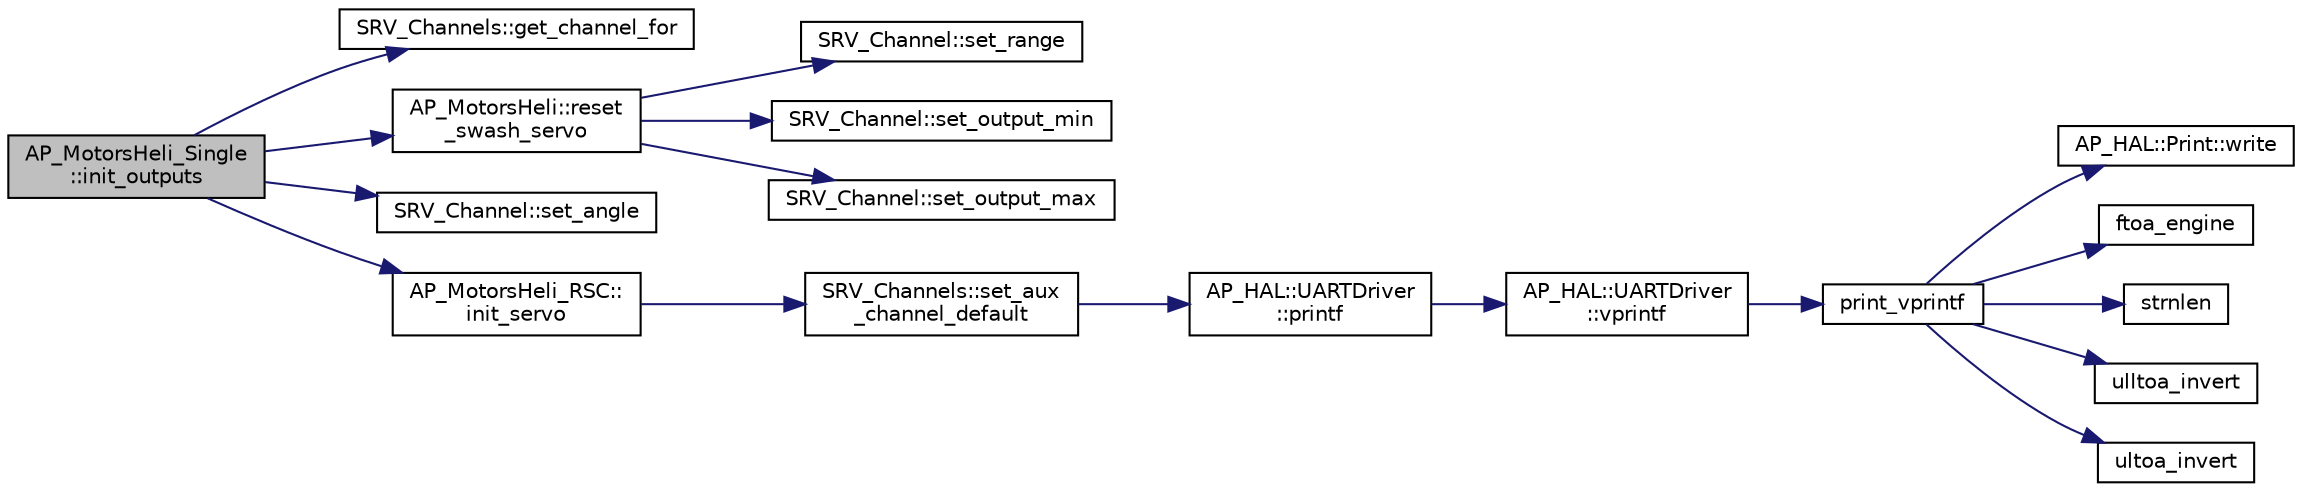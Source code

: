 digraph "AP_MotorsHeli_Single::init_outputs"
{
 // INTERACTIVE_SVG=YES
  edge [fontname="Helvetica",fontsize="10",labelfontname="Helvetica",labelfontsize="10"];
  node [fontname="Helvetica",fontsize="10",shape=record];
  rankdir="LR";
  Node1 [label="AP_MotorsHeli_Single\l::init_outputs",height=0.2,width=0.4,color="black", fillcolor="grey75", style="filled", fontcolor="black"];
  Node1 -> Node2 [color="midnightblue",fontsize="10",style="solid",fontname="Helvetica"];
  Node2 [label="SRV_Channels::get_channel_for",height=0.2,width=0.4,color="black", fillcolor="white", style="filled",URL="$classSRV__Channels.html#a3d208ae4bdd1e6264f7d3203dc6f5ce3"];
  Node1 -> Node3 [color="midnightblue",fontsize="10",style="solid",fontname="Helvetica"];
  Node3 [label="AP_MotorsHeli::reset\l_swash_servo",height=0.2,width=0.4,color="black", fillcolor="white", style="filled",URL="$classAP__MotorsHeli.html#a51b94250666355bd158fd162df0ad278"];
  Node3 -> Node4 [color="midnightblue",fontsize="10",style="solid",fontname="Helvetica"];
  Node4 [label="SRV_Channel::set_range",height=0.2,width=0.4,color="black", fillcolor="white", style="filled",URL="$classSRV__Channel.html#a04f5baeec785c9f696798fa4a6c7d6ce"];
  Node3 -> Node5 [color="midnightblue",fontsize="10",style="solid",fontname="Helvetica"];
  Node5 [label="SRV_Channel::set_output_min",height=0.2,width=0.4,color="black", fillcolor="white", style="filled",URL="$classSRV__Channel.html#ab99bb118995cf764cba10744af7ebeb9"];
  Node3 -> Node6 [color="midnightblue",fontsize="10",style="solid",fontname="Helvetica"];
  Node6 [label="SRV_Channel::set_output_max",height=0.2,width=0.4,color="black", fillcolor="white", style="filled",URL="$classSRV__Channel.html#a268845f19faa97236e44c73464a262ca"];
  Node1 -> Node7 [color="midnightblue",fontsize="10",style="solid",fontname="Helvetica"];
  Node7 [label="SRV_Channel::set_angle",height=0.2,width=0.4,color="black", fillcolor="white", style="filled",URL="$classSRV__Channel.html#aaf3193d70a486747bfbc9c6398cff261"];
  Node1 -> Node8 [color="midnightblue",fontsize="10",style="solid",fontname="Helvetica"];
  Node8 [label="AP_MotorsHeli_RSC::\linit_servo",height=0.2,width=0.4,color="black", fillcolor="white", style="filled",URL="$classAP__MotorsHeli__RSC.html#aeb6143de2bc88e0540acd68349f61c73"];
  Node8 -> Node9 [color="midnightblue",fontsize="10",style="solid",fontname="Helvetica"];
  Node9 [label="SRV_Channels::set_aux\l_channel_default",height=0.2,width=0.4,color="black", fillcolor="white", style="filled",URL="$classSRV__Channels.html#a97577ca02c12e3b851cd5d563d32b640"];
  Node9 -> Node10 [color="midnightblue",fontsize="10",style="solid",fontname="Helvetica"];
  Node10 [label="AP_HAL::UARTDriver\l::printf",height=0.2,width=0.4,color="black", fillcolor="white", style="filled",URL="$classAP__HAL_1_1UARTDriver.html#a6ceedc792594e59fc7d80b39a435f027"];
  Node10 -> Node11 [color="midnightblue",fontsize="10",style="solid",fontname="Helvetica"];
  Node11 [label="AP_HAL::UARTDriver\l::vprintf",height=0.2,width=0.4,color="black", fillcolor="white", style="filled",URL="$classAP__HAL_1_1UARTDriver.html#aa8abfb6d6641299472c29ac1edde559f"];
  Node11 -> Node12 [color="midnightblue",fontsize="10",style="solid",fontname="Helvetica"];
  Node12 [label="print_vprintf",height=0.2,width=0.4,color="black", fillcolor="white", style="filled",URL="$print__vprintf_8cpp.html#a1534eaeab54696df96975b56d9f49212"];
  Node12 -> Node13 [color="midnightblue",fontsize="10",style="solid",fontname="Helvetica"];
  Node13 [label="AP_HAL::Print::write",height=0.2,width=0.4,color="black", fillcolor="white", style="filled",URL="$classAP__HAL_1_1Print.html#acc65391952a43334f8f5c9bef341f501"];
  Node12 -> Node14 [color="midnightblue",fontsize="10",style="solid",fontname="Helvetica"];
  Node14 [label="ftoa_engine",height=0.2,width=0.4,color="black", fillcolor="white", style="filled",URL="$ftoa__engine_8cpp.html#a1c28234da8f20b43c85890d4bb452947"];
  Node12 -> Node15 [color="midnightblue",fontsize="10",style="solid",fontname="Helvetica"];
  Node15 [label="strnlen",height=0.2,width=0.4,color="black", fillcolor="white", style="filled",URL="$replace_8cpp.html#a880bcc7b85a09e6254691bebd5344b51"];
  Node12 -> Node16 [color="midnightblue",fontsize="10",style="solid",fontname="Helvetica"];
  Node16 [label="ulltoa_invert",height=0.2,width=0.4,color="black", fillcolor="white", style="filled",URL="$utoa__invert_8cpp.html#a34926f552460b47c414ec4d83b32815c"];
  Node12 -> Node17 [color="midnightblue",fontsize="10",style="solid",fontname="Helvetica"];
  Node17 [label="ultoa_invert",height=0.2,width=0.4,color="black", fillcolor="white", style="filled",URL="$utoa__invert_8cpp.html#a5d99bba8e697c1e11da489d88fca8559"];
}

